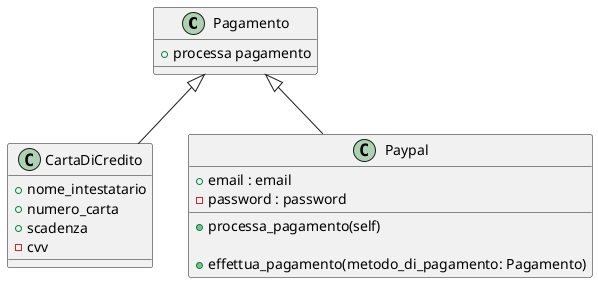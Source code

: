 @startuml es 6

class Pagamento{
+ processa pagamento 

}
class CartaDiCredito{

    + nome_intestatario
    + numero_carta
    + scadenza
    - cvv
}
class Paypal{

    +email : email
    -password : password

    + processa_pagamento(self)

    + effettua_pagamento(metodo_di_pagamento: Pagamento)
    }
Pagamento<|--Paypal
Pagamento<|--CartaDiCredito
@enduml